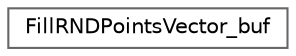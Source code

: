 digraph "类继承关系图"
{
 // LATEX_PDF_SIZE
  bgcolor="transparent";
  edge [fontname=Helvetica,fontsize=10,labelfontname=Helvetica,labelfontsize=10];
  node [fontname=Helvetica,fontsize=10,shape=box,height=0.2,width=0.4];
  rankdir="LR";
  Node0 [id="Node000000",label="FillRNDPointsVector_buf",height=0.2,width=0.4,color="grey40", fillcolor="white", style="filled",URL="$class_fill_r_n_d_points_vector__buf.html",tooltip=" "];
}
